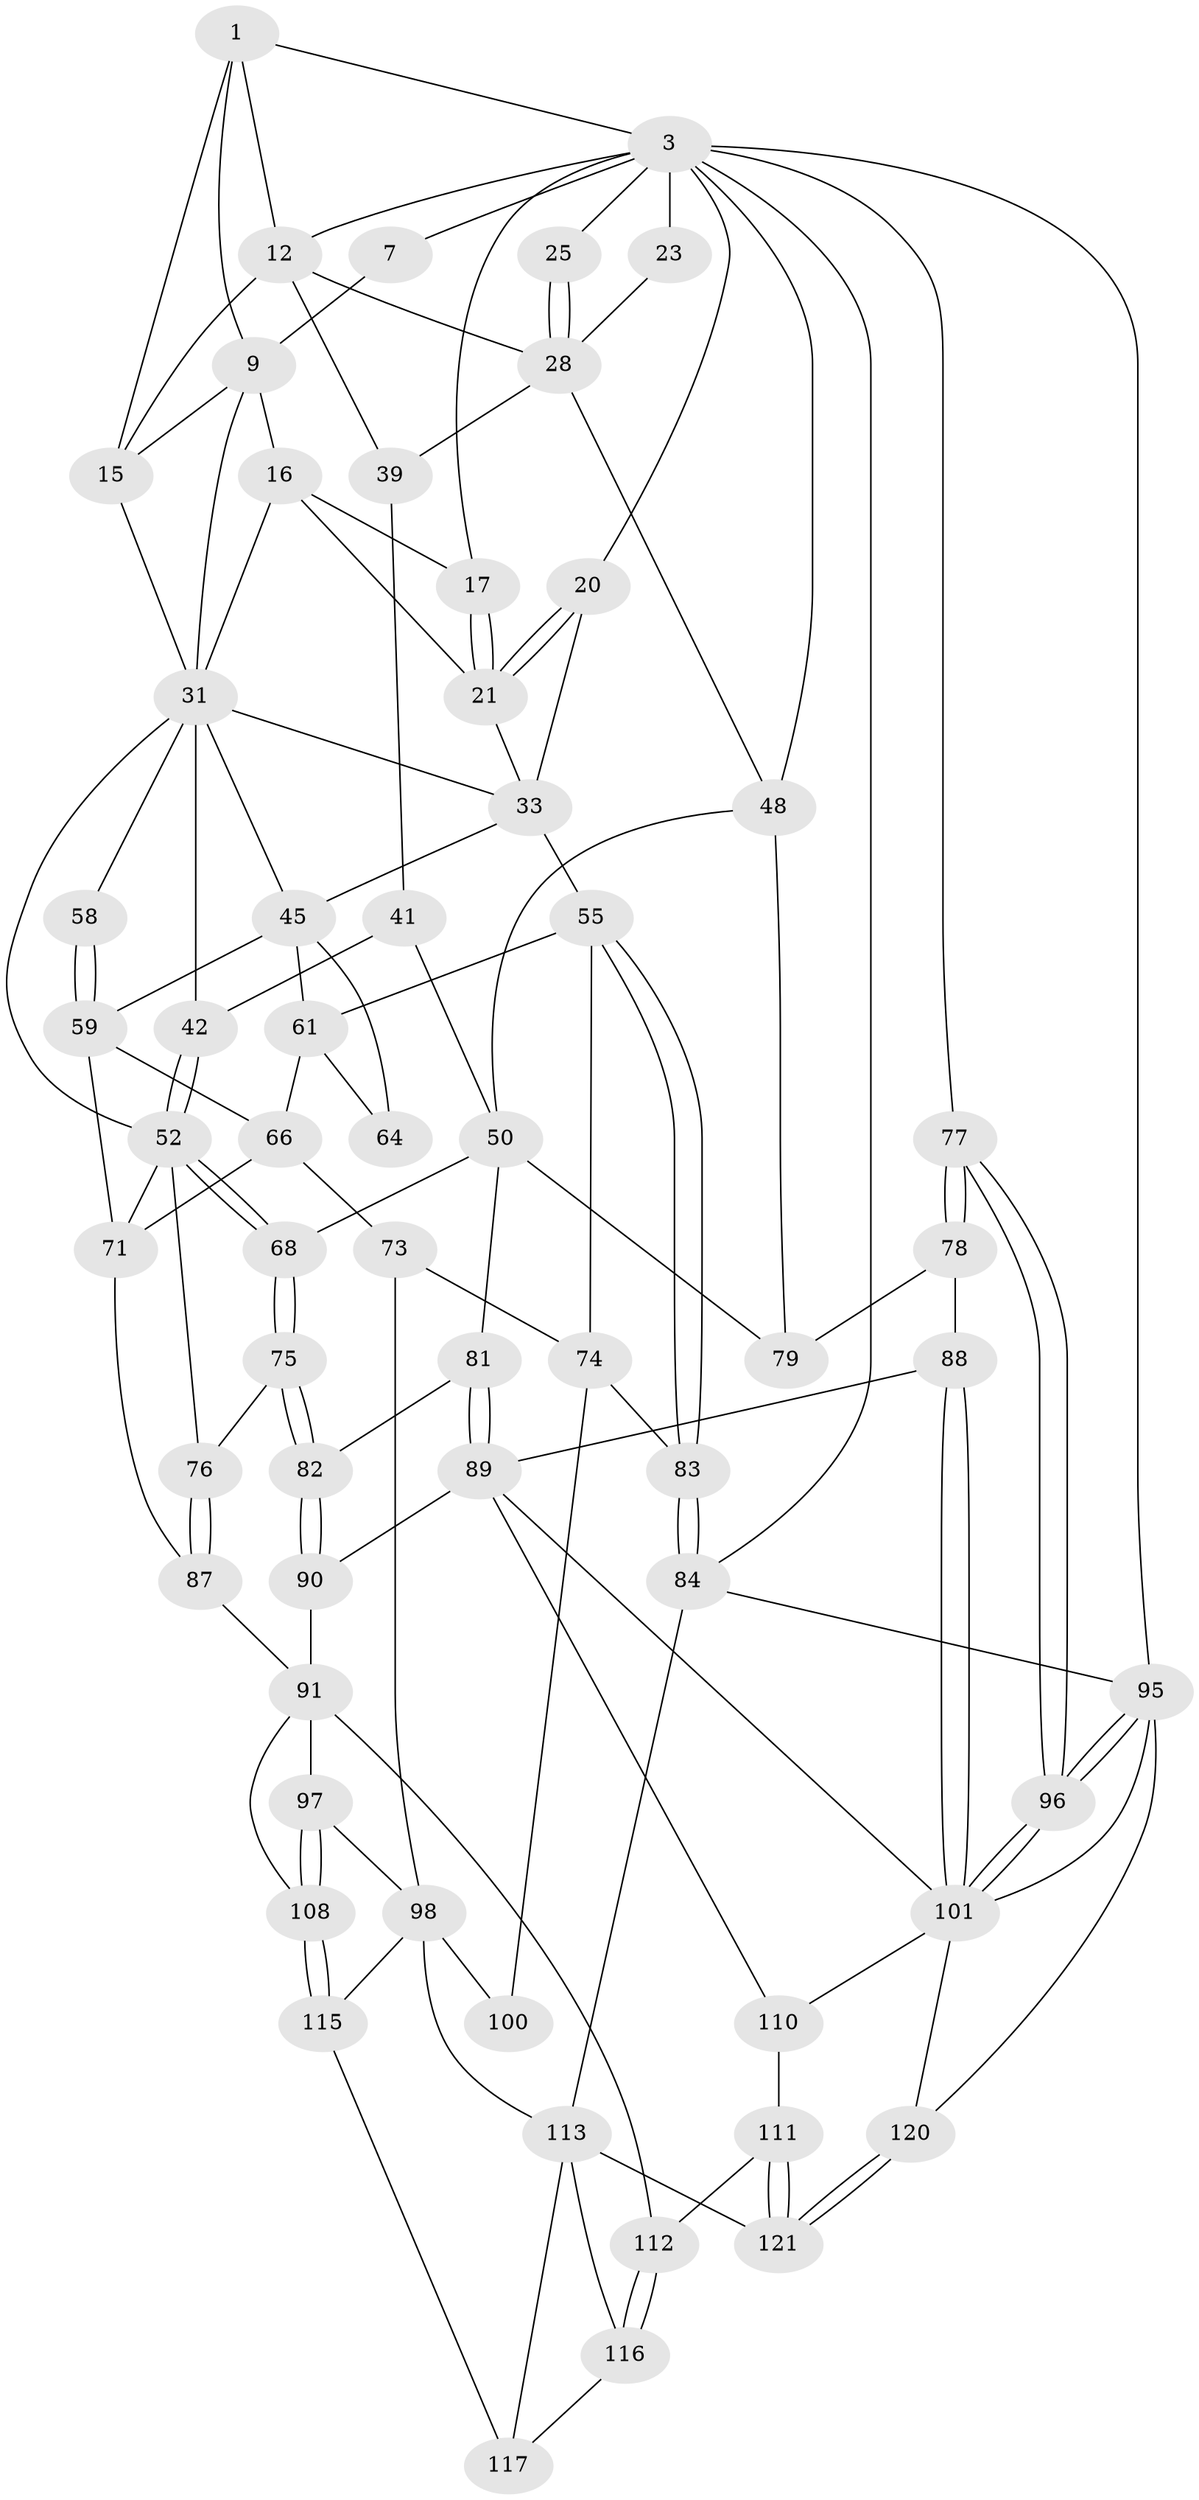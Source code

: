 // original degree distribution, {3: 0.016129032258064516, 5: 0.5806451612903226, 4: 0.20967741935483872, 6: 0.1935483870967742}
// Generated by graph-tools (version 1.1) at 2025/28/03/15/25 16:28:05]
// undirected, 62 vertices, 139 edges
graph export_dot {
graph [start="1"]
  node [color=gray90,style=filled];
  1 [pos="+0.6264673798982999+0",super="+8+2"];
  3 [pos="+0.8725715157146627+0",super="+18+4"];
  7 [pos="+0.4832596801608875+0"];
  9 [pos="+0.5368568971717713+0.13163205603794523",super="+10"];
  12 [pos="+0.6826266248961029+0.11914719403498303",super="+13"];
  15 [pos="+0.6262736288143116+0.14347700726165832",super="+36"];
  16 [pos="+0.4260080196867719+0.10473439989443983",super="+26"];
  17 [pos="+0.2891444436533209+0"];
  20 [pos="+0+0"];
  21 [pos="+0.264631145185853+0.09985247343555427",super="+27"];
  23 [pos="+0.9188088275217418+0.23444279260466203"];
  25 [pos="+0.7671768171378374+0.13194591487450558"];
  28 [pos="+0.7785492428436293+0.16448785509935443",super="+30"];
  31 [pos="+0.4069288231838112+0.25087666483999577",super="+37+32"];
  33 [pos="+0.20105890004280066+0.19920758073270212",super="+34"];
  39 [pos="+0.7372776700588187+0.26747540095313793",super="+40"];
  41 [pos="+0.5855837679996574+0.33577863719093903"];
  42 [pos="+0.5653518444650416+0.33797854887861156"];
  45 [pos="+0.2954556006055591+0.31864447413847546",super="+60+46"];
  48 [pos="+0.8515196302245165+0.33234505033001055",super="+49"];
  50 [pos="+0.6880463884202754+0.4162440950587486",super="+51+80"];
  52 [pos="+0.5427272784740258+0.36646477997134946",super="+53"];
  55 [pos="+0+0.2946371765067769",super="+56"];
  58 [pos="+0.38876563593111596+0.4236542899268411"];
  59 [pos="+0.3069480513121666+0.35829613080984196",super="+65"];
  61 [pos="+0.1958951082653572+0.3839296367747205",super="+62"];
  64 [pos="+0.24880380891538337+0.42357098687207434"];
  66 [pos="+0.27505735496121375+0.5136525710780069",super="+72"];
  68 [pos="+0.5737838749450899+0.5090906609215513"];
  71 [pos="+0.4072975401116969+0.48490975335946407",super="+85"];
  73 [pos="+0.2679131562406048+0.5886213313252329"];
  74 [pos="+0.15634201430872535+0.5006234460229383",super="+86"];
  75 [pos="+0.5674628477379182+0.5345375877778517"];
  76 [pos="+0.5370432715622395+0.5351903641209275"];
  77 [pos="+1+0.5981308063099391"];
  78 [pos="+0.9088214710044108+0.4771949919201636"];
  79 [pos="+0.8877079176201319+0.4488747500991901"];
  81 [pos="+0.6978289557997803+0.5735062710560738"];
  82 [pos="+0.6091508878177743+0.5692160441675705"];
  83 [pos="+0+0.5939288868759631"];
  84 [pos="+0+1"];
  87 [pos="+0.3987491364388516+0.5893097108011566"];
  88 [pos="+0.804125242054014+0.6433283611282025"];
  89 [pos="+0.7277870972233917+0.6167567361600537",super="+93"];
  90 [pos="+0.5463997722463475+0.6971477843378944"];
  91 [pos="+0.46561493780072083+0.6900537446721626",super="+92+107"];
  95 [pos="+1+1",super="+119"];
  96 [pos="+1+0.8885994195843808"];
  97 [pos="+0.3016601943510435+0.7828718212731338"];
  98 [pos="+0.2561426725753041+0.6926684378790958",super="+99+105"];
  100 [pos="+0.08139949714167419+0.7035825868355611"];
  101 [pos="+0.844821760444271+0.7020514613275752",super="+102"];
  108 [pos="+0.302010662434652+0.7844645017912455"];
  110 [pos="+0.537037917325606+0.8580716122658999"];
  111 [pos="+0.500448363474999+0.864243929144422"];
  112 [pos="+0.45736889123915725+0.8499666331681659"];
  113 [pos="+0+1",super="+114"];
  115 [pos="+0.28549182229626824+0.8323099264871457"];
  116 [pos="+0.42793237208755336+0.876316100566541"];
  117 [pos="+0.3395682979725783+0.8995395038557771"];
  120 [pos="+0.6768696684652248+1"];
  121 [pos="+0.5221732872736821+1"];
  1 -- 9;
  1 -- 15;
  1 -- 3;
  1 -- 12;
  3 -- 25 [weight=2];
  3 -- 12;
  3 -- 23 [weight=2];
  3 -- 7;
  3 -- 77;
  3 -- 48;
  3 -- 17;
  3 -- 20;
  3 -- 84;
  3 -- 95;
  7 -- 9;
  9 -- 15;
  9 -- 16;
  9 -- 31;
  12 -- 39 [weight=2];
  12 -- 28;
  12 -- 15;
  15 -- 31;
  16 -- 17;
  16 -- 21;
  16 -- 31;
  17 -- 21;
  17 -- 21;
  20 -- 21;
  20 -- 21;
  20 -- 33;
  21 -- 33;
  23 -- 28;
  25 -- 28;
  25 -- 28;
  28 -- 48;
  28 -- 39;
  31 -- 42;
  31 -- 33;
  31 -- 58;
  31 -- 45;
  31 -- 52;
  33 -- 55 [weight=2];
  33 -- 45;
  39 -- 41;
  41 -- 42;
  41 -- 50;
  42 -- 52;
  42 -- 52;
  45 -- 64;
  45 -- 59;
  45 -- 61;
  48 -- 50;
  48 -- 79;
  50 -- 68;
  50 -- 81;
  50 -- 79;
  52 -- 68;
  52 -- 68;
  52 -- 76;
  52 -- 71;
  55 -- 83;
  55 -- 83;
  55 -- 74;
  55 -- 61;
  58 -- 59 [weight=2];
  58 -- 59;
  59 -- 66;
  59 -- 71;
  61 -- 64 [weight=2];
  61 -- 66;
  66 -- 73;
  66 -- 71;
  68 -- 75;
  68 -- 75;
  71 -- 87;
  73 -- 74;
  73 -- 98;
  74 -- 83;
  74 -- 100;
  75 -- 76;
  75 -- 82;
  75 -- 82;
  76 -- 87;
  76 -- 87;
  77 -- 78;
  77 -- 78;
  77 -- 96;
  77 -- 96;
  78 -- 79;
  78 -- 88;
  81 -- 82;
  81 -- 89;
  81 -- 89;
  82 -- 90;
  82 -- 90;
  83 -- 84;
  83 -- 84;
  84 -- 95;
  84 -- 113;
  87 -- 91;
  88 -- 89;
  88 -- 101;
  88 -- 101;
  89 -- 90;
  89 -- 110;
  89 -- 101;
  90 -- 91;
  91 -- 97;
  91 -- 112;
  91 -- 108;
  95 -- 96;
  95 -- 96;
  95 -- 120;
  95 -- 101;
  96 -- 101;
  96 -- 101;
  97 -- 98;
  97 -- 108;
  97 -- 108;
  98 -- 100 [weight=2];
  98 -- 113;
  98 -- 115;
  101 -- 120;
  101 -- 110;
  108 -- 115;
  108 -- 115;
  110 -- 111;
  111 -- 112;
  111 -- 121;
  111 -- 121;
  112 -- 116;
  112 -- 116;
  113 -- 116;
  113 -- 117;
  113 -- 121;
  115 -- 117;
  116 -- 117;
  120 -- 121;
  120 -- 121;
}
